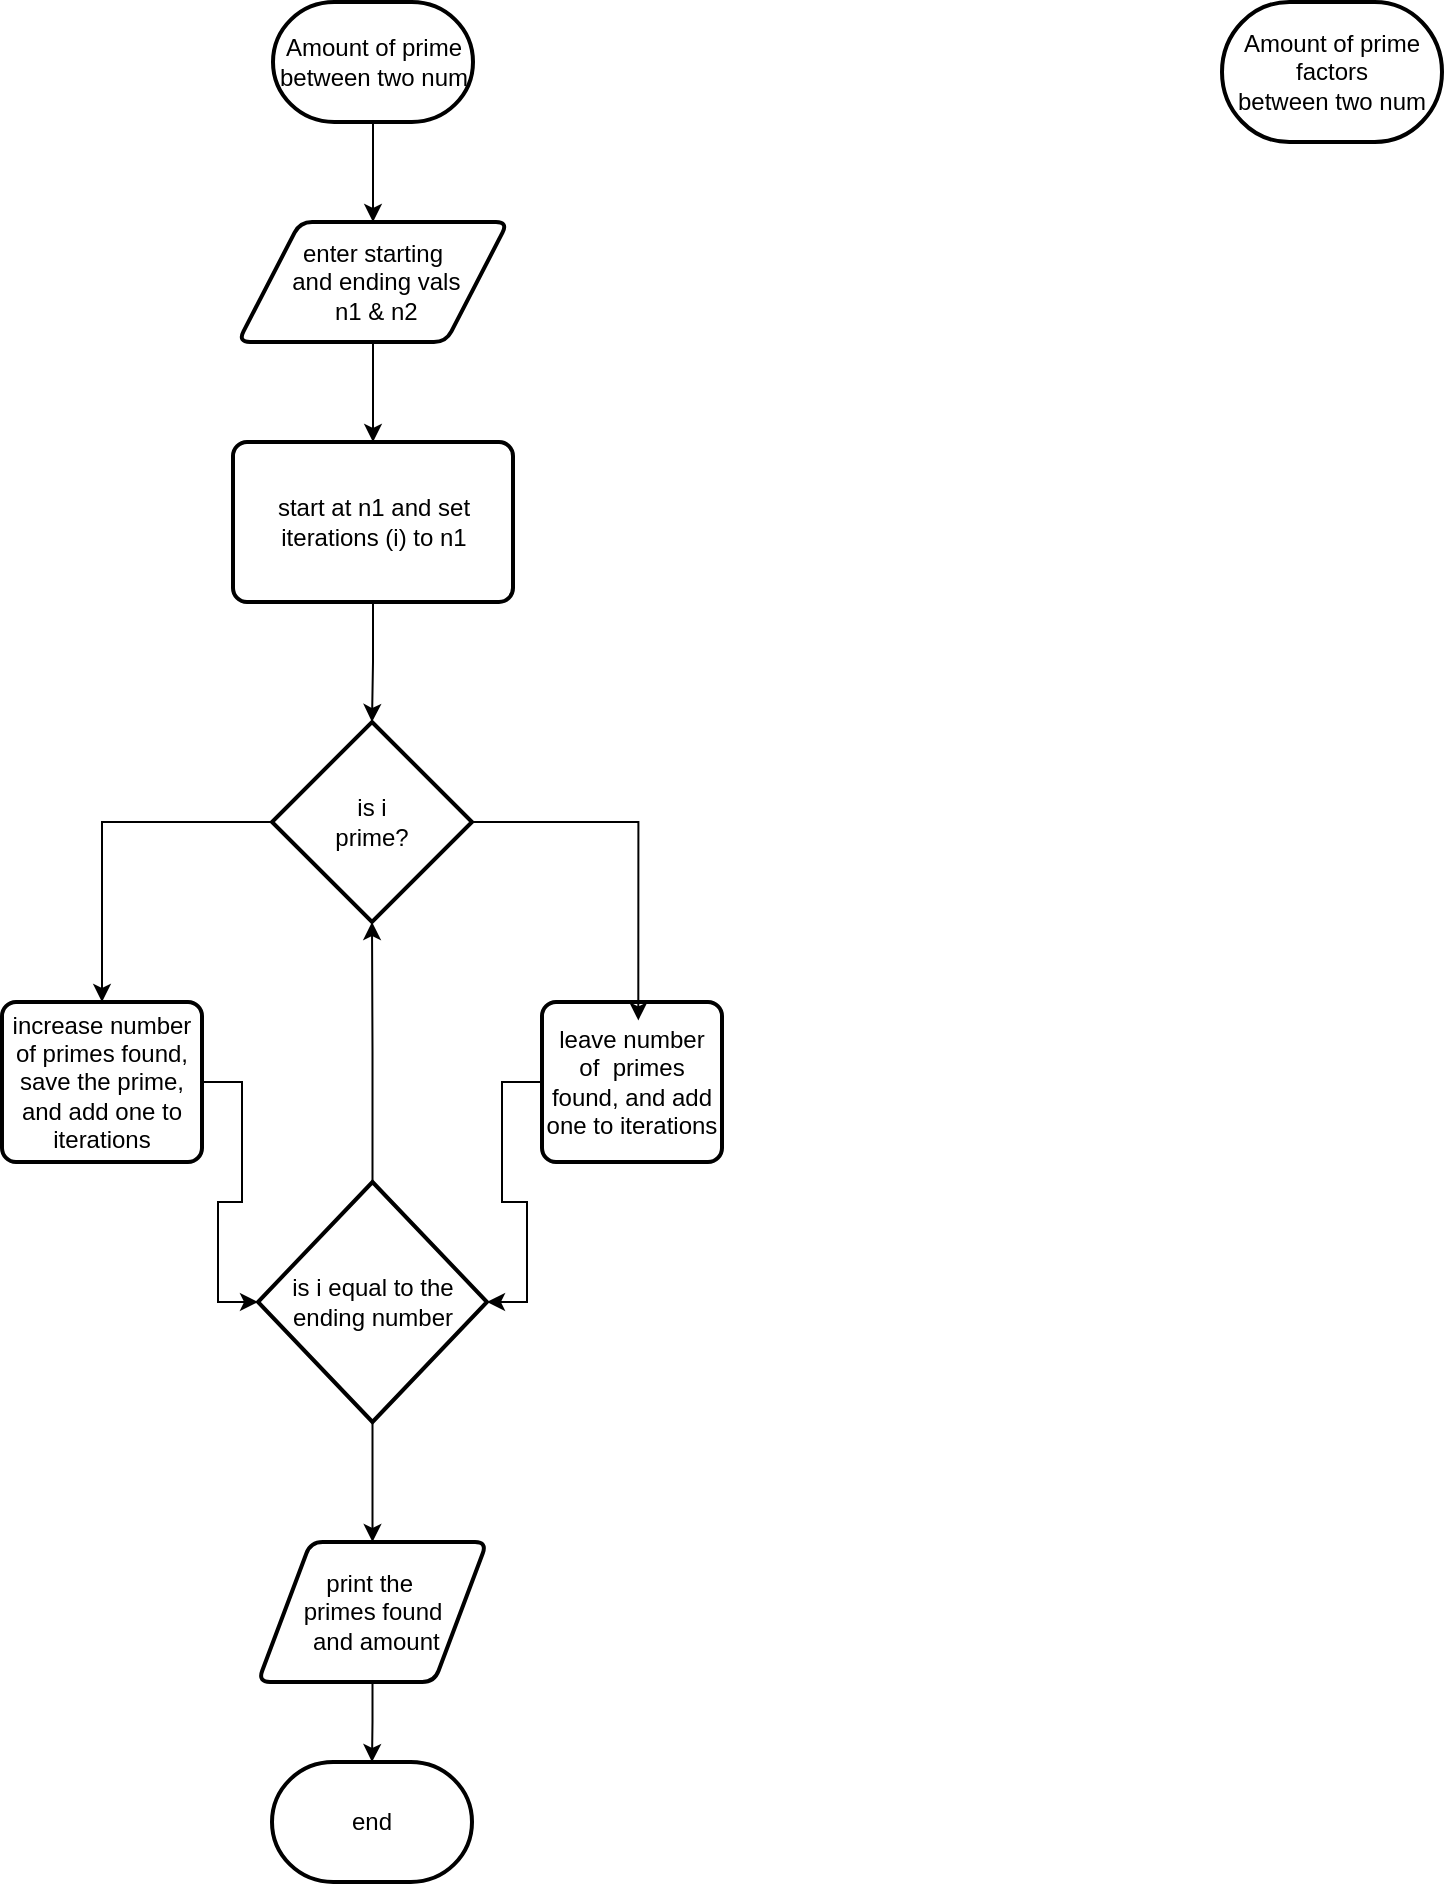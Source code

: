 <mxfile version="26.0.16">
  <diagram name="Page-1" id="6JrPf9q4f82Kyhd-ZjGL">
    <mxGraphModel dx="600" dy="602" grid="1" gridSize="10" guides="1" tooltips="1" connect="1" arrows="1" fold="1" page="1" pageScale="1" pageWidth="850" pageHeight="1100" math="0" shadow="0">
      <root>
        <mxCell id="0" />
        <mxCell id="1" parent="0" />
        <mxCell id="HtmJw098ZeFtiBH6dc0M-14" style="edgeStyle=orthogonalEdgeStyle;rounded=0;orthogonalLoop=1;jettySize=auto;html=1;entryX=0.5;entryY=0;entryDx=0;entryDy=0;" edge="1" parent="1" source="HtmJw098ZeFtiBH6dc0M-1" target="HtmJw098ZeFtiBH6dc0M-2">
          <mxGeometry relative="1" as="geometry" />
        </mxCell>
        <mxCell id="HtmJw098ZeFtiBH6dc0M-1" value="&lt;div&gt;Amount of prime&lt;/div&gt;&lt;div&gt;between two num&lt;/div&gt;" style="strokeWidth=2;html=1;shape=mxgraph.flowchart.terminator;whiteSpace=wrap;" vertex="1" parent="1">
          <mxGeometry x="375.5" y="300" width="100" height="60" as="geometry" />
        </mxCell>
        <mxCell id="HtmJw098ZeFtiBH6dc0M-13" style="edgeStyle=orthogonalEdgeStyle;rounded=0;orthogonalLoop=1;jettySize=auto;html=1;" edge="1" parent="1" source="HtmJw098ZeFtiBH6dc0M-2" target="HtmJw098ZeFtiBH6dc0M-3">
          <mxGeometry relative="1" as="geometry" />
        </mxCell>
        <mxCell id="HtmJw098ZeFtiBH6dc0M-2" value="&lt;div&gt;enter starting&lt;/div&gt;&lt;div&gt;&amp;nbsp;and ending vals&lt;/div&gt;&amp;nbsp;n1 &amp;amp; n2" style="shape=parallelogram;html=1;strokeWidth=2;perimeter=parallelogramPerimeter;whiteSpace=wrap;rounded=1;arcSize=12;size=0.23;" vertex="1" parent="1">
          <mxGeometry x="358" y="410" width="135" height="60" as="geometry" />
        </mxCell>
        <mxCell id="HtmJw098ZeFtiBH6dc0M-3" value="start at n1 and set iterations (i) to n1" style="rounded=1;whiteSpace=wrap;html=1;absoluteArcSize=1;arcSize=14;strokeWidth=2;" vertex="1" parent="1">
          <mxGeometry x="355.5" y="520" width="140" height="80" as="geometry" />
        </mxCell>
        <mxCell id="HtmJw098ZeFtiBH6dc0M-17" style="edgeStyle=orthogonalEdgeStyle;rounded=0;orthogonalLoop=1;jettySize=auto;html=1;entryX=0.5;entryY=0;entryDx=0;entryDy=0;" edge="1" parent="1" source="HtmJw098ZeFtiBH6dc0M-4" target="HtmJw098ZeFtiBH6dc0M-5">
          <mxGeometry relative="1" as="geometry" />
        </mxCell>
        <mxCell id="HtmJw098ZeFtiBH6dc0M-4" value="&lt;div&gt;is i &lt;br&gt;&lt;/div&gt;&lt;div&gt;prime?&lt;/div&gt;" style="strokeWidth=2;html=1;shape=mxgraph.flowchart.decision;whiteSpace=wrap;" vertex="1" parent="1">
          <mxGeometry x="375" y="660" width="100" height="100" as="geometry" />
        </mxCell>
        <mxCell id="HtmJw098ZeFtiBH6dc0M-5" value="increase number of primes found, save the prime, and add one to iterations" style="rounded=1;whiteSpace=wrap;html=1;absoluteArcSize=1;arcSize=14;strokeWidth=2;" vertex="1" parent="1">
          <mxGeometry x="240" y="800" width="100" height="80" as="geometry" />
        </mxCell>
        <mxCell id="HtmJw098ZeFtiBH6dc0M-6" value="leave number of&amp;nbsp; primes found, and add one to iterations" style="rounded=1;whiteSpace=wrap;html=1;absoluteArcSize=1;arcSize=14;strokeWidth=2;" vertex="1" parent="1">
          <mxGeometry x="510" y="800" width="90" height="80" as="geometry" />
        </mxCell>
        <mxCell id="HtmJw098ZeFtiBH6dc0M-12" style="edgeStyle=orthogonalEdgeStyle;rounded=0;orthogonalLoop=1;jettySize=auto;html=1;entryX=0.5;entryY=0;entryDx=0;entryDy=0;entryPerimeter=0;" edge="1" parent="1" source="HtmJw098ZeFtiBH6dc0M-3" target="HtmJw098ZeFtiBH6dc0M-4">
          <mxGeometry relative="1" as="geometry" />
        </mxCell>
        <mxCell id="HtmJw098ZeFtiBH6dc0M-25" style="edgeStyle=orthogonalEdgeStyle;rounded=0;orthogonalLoop=1;jettySize=auto;html=1;entryX=0.5;entryY=0;entryDx=0;entryDy=0;" edge="1" parent="1" source="HtmJw098ZeFtiBH6dc0M-15" target="HtmJw098ZeFtiBH6dc0M-22">
          <mxGeometry relative="1" as="geometry" />
        </mxCell>
        <mxCell id="HtmJw098ZeFtiBH6dc0M-15" value="is i equal to the ending number" style="strokeWidth=2;html=1;shape=mxgraph.flowchart.decision;whiteSpace=wrap;" vertex="1" parent="1">
          <mxGeometry x="368" y="890" width="114.5" height="120" as="geometry" />
        </mxCell>
        <mxCell id="HtmJw098ZeFtiBH6dc0M-16" style="edgeStyle=orthogonalEdgeStyle;rounded=0;orthogonalLoop=1;jettySize=auto;html=1;entryX=0.535;entryY=0.115;entryDx=0;entryDy=0;entryPerimeter=0;" edge="1" parent="1" source="HtmJw098ZeFtiBH6dc0M-4" target="HtmJw098ZeFtiBH6dc0M-6">
          <mxGeometry relative="1" as="geometry" />
        </mxCell>
        <mxCell id="HtmJw098ZeFtiBH6dc0M-19" style="edgeStyle=orthogonalEdgeStyle;rounded=0;orthogonalLoop=1;jettySize=auto;html=1;entryX=0;entryY=0.5;entryDx=0;entryDy=0;entryPerimeter=0;" edge="1" parent="1" source="HtmJw098ZeFtiBH6dc0M-5" target="HtmJw098ZeFtiBH6dc0M-15">
          <mxGeometry relative="1" as="geometry" />
        </mxCell>
        <mxCell id="HtmJw098ZeFtiBH6dc0M-20" style="edgeStyle=orthogonalEdgeStyle;rounded=0;orthogonalLoop=1;jettySize=auto;html=1;entryX=1;entryY=0.5;entryDx=0;entryDy=0;entryPerimeter=0;" edge="1" parent="1" source="HtmJw098ZeFtiBH6dc0M-6" target="HtmJw098ZeFtiBH6dc0M-15">
          <mxGeometry relative="1" as="geometry" />
        </mxCell>
        <mxCell id="HtmJw098ZeFtiBH6dc0M-21" style="edgeStyle=orthogonalEdgeStyle;rounded=0;orthogonalLoop=1;jettySize=auto;html=1;entryX=0.5;entryY=1;entryDx=0;entryDy=0;entryPerimeter=0;" edge="1" parent="1" source="HtmJw098ZeFtiBH6dc0M-15" target="HtmJw098ZeFtiBH6dc0M-4">
          <mxGeometry relative="1" as="geometry" />
        </mxCell>
        <mxCell id="HtmJw098ZeFtiBH6dc0M-26" style="edgeStyle=orthogonalEdgeStyle;rounded=0;orthogonalLoop=1;jettySize=auto;html=1;" edge="1" parent="1" source="HtmJw098ZeFtiBH6dc0M-22" target="HtmJw098ZeFtiBH6dc0M-24">
          <mxGeometry relative="1" as="geometry" />
        </mxCell>
        <mxCell id="HtmJw098ZeFtiBH6dc0M-22" value="&lt;div&gt;print the&amp;nbsp;&lt;/div&gt;&lt;div&gt;primes found&lt;/div&gt;&amp;nbsp;and amount" style="shape=parallelogram;html=1;strokeWidth=2;perimeter=parallelogramPerimeter;whiteSpace=wrap;rounded=1;arcSize=12;size=0.23;" vertex="1" parent="1">
          <mxGeometry x="368" y="1070" width="114.5" height="70" as="geometry" />
        </mxCell>
        <mxCell id="HtmJw098ZeFtiBH6dc0M-24" value="end" style="strokeWidth=2;html=1;shape=mxgraph.flowchart.terminator;whiteSpace=wrap;" vertex="1" parent="1">
          <mxGeometry x="375" y="1180" width="100" height="60" as="geometry" />
        </mxCell>
        <mxCell id="HtmJw098ZeFtiBH6dc0M-27" value="&lt;div&gt;Amount of prime factors&lt;/div&gt;&lt;div&gt;between two num&lt;/div&gt;" style="strokeWidth=2;html=1;shape=mxgraph.flowchart.terminator;whiteSpace=wrap;" vertex="1" parent="1">
          <mxGeometry x="850" y="300" width="110" height="70" as="geometry" />
        </mxCell>
      </root>
    </mxGraphModel>
  </diagram>
</mxfile>
